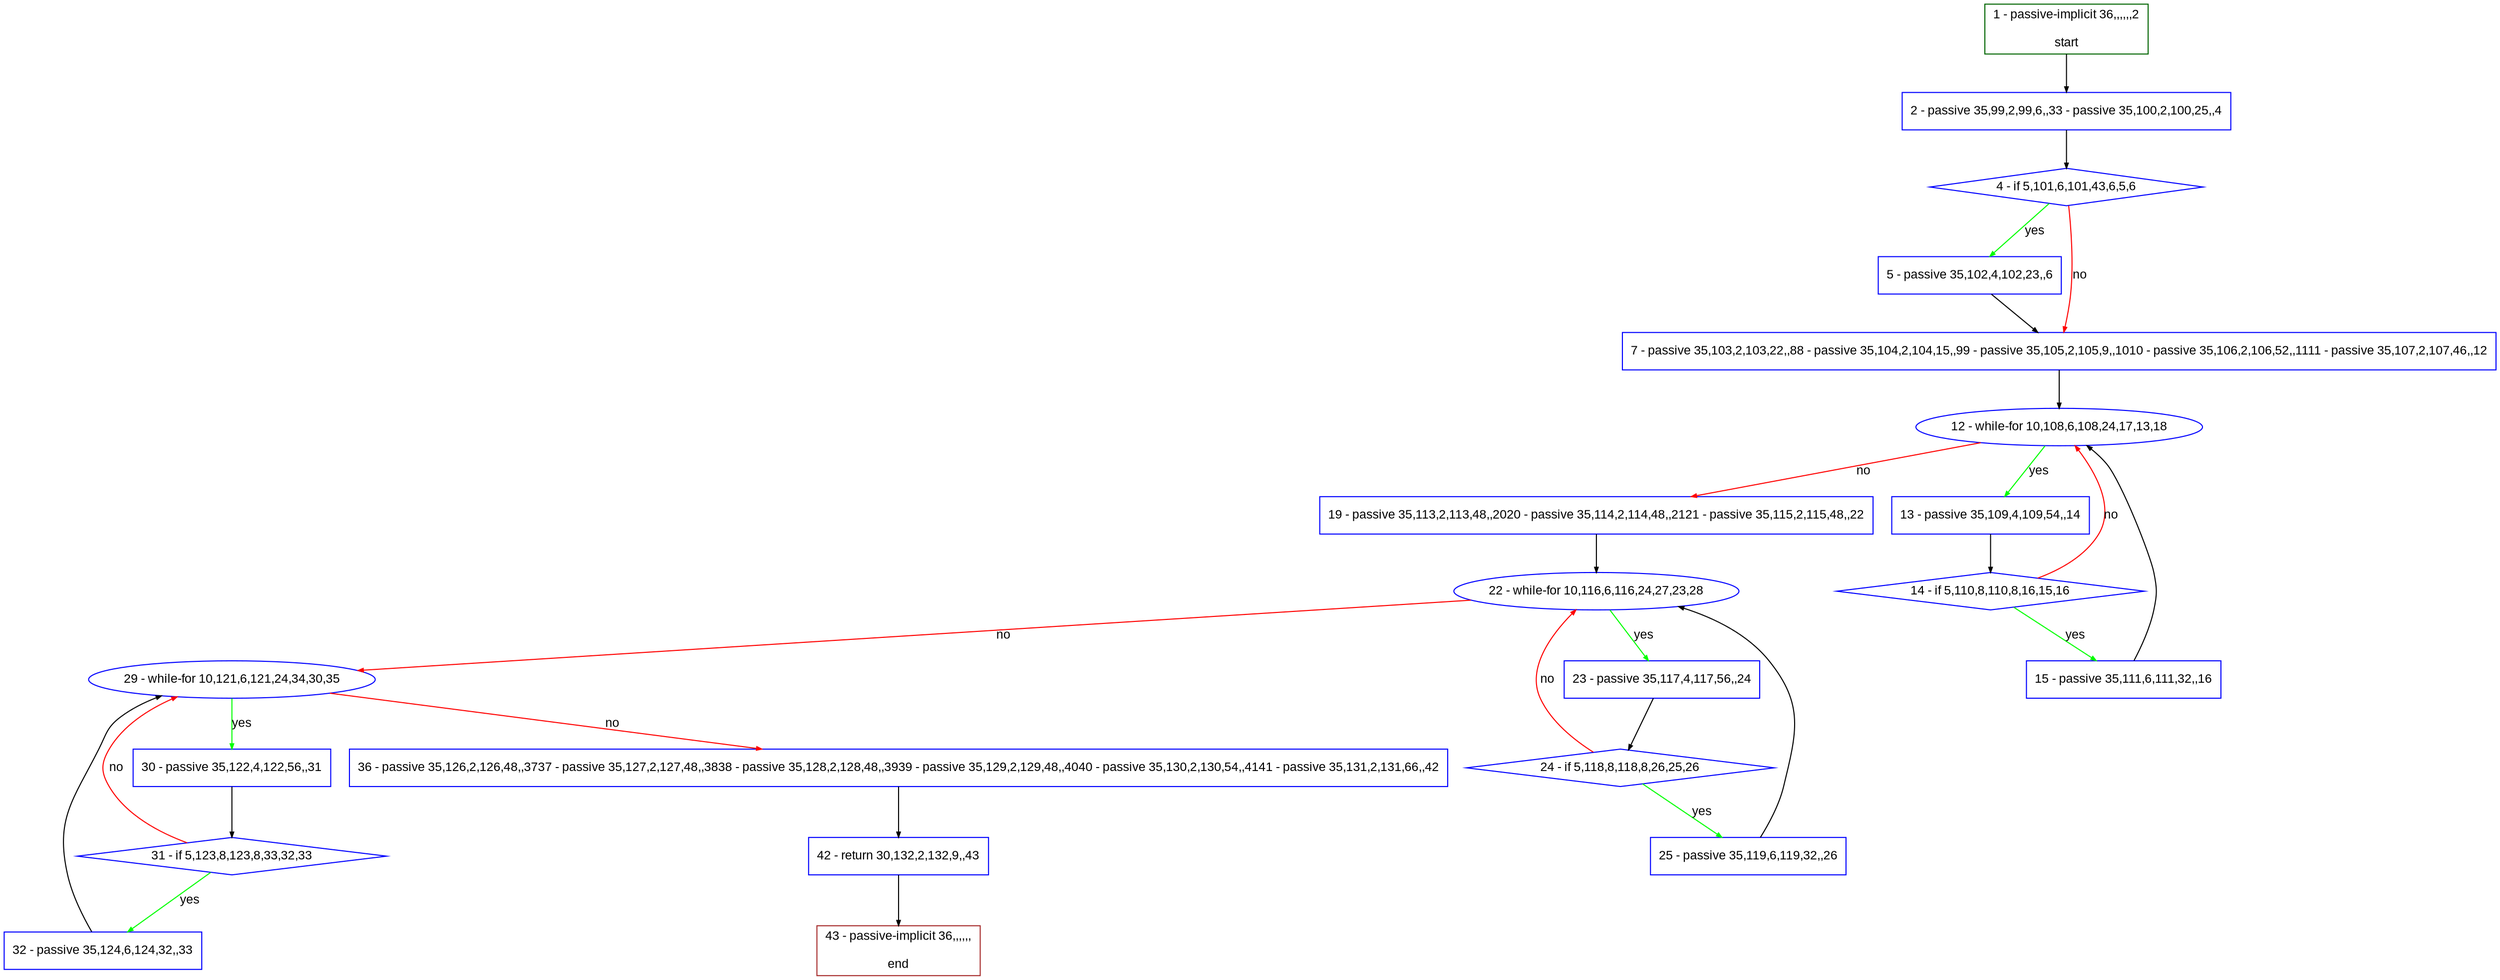 digraph "" {
  graph [pack="true", label="", fontsize="12", packmode="clust", fontname="Arial", fillcolor="#FFFFCC", bgcolor="white", style="rounded,filled", compound="true"];
  node [node_initialized="no", label="", color="grey", fontsize="12", fillcolor="white", fontname="Arial", style="filled", shape="rectangle", compound="true", fixedsize="false"];
  edge [fontcolor="black", arrowhead="normal", arrowtail="none", arrowsize="0.5", ltail="", label="", color="black", fontsize="12", lhead="", fontname="Arial", dir="forward", compound="true"];
  __N1 [label="2 - passive 35,99,2,99,6,,33 - passive 35,100,2,100,25,,4", color="#0000ff", fillcolor="#ffffff", style="filled", shape="box"];
  __N2 [label="1 - passive-implicit 36,,,,,,2\n\nstart", color="#006400", fillcolor="#ffffff", style="filled", shape="box"];
  __N3 [label="4 - if 5,101,6,101,43,6,5,6", color="#0000ff", fillcolor="#ffffff", style="filled", shape="diamond"];
  __N4 [label="5 - passive 35,102,4,102,23,,6", color="#0000ff", fillcolor="#ffffff", style="filled", shape="box"];
  __N5 [label="7 - passive 35,103,2,103,22,,88 - passive 35,104,2,104,15,,99 - passive 35,105,2,105,9,,1010 - passive 35,106,2,106,52,,1111 - passive 35,107,2,107,46,,12", color="#0000ff", fillcolor="#ffffff", style="filled", shape="box"];
  __N6 [label="12 - while-for 10,108,6,108,24,17,13,18", color="#0000ff", fillcolor="#ffffff", style="filled", shape="oval"];
  __N7 [label="13 - passive 35,109,4,109,54,,14", color="#0000ff", fillcolor="#ffffff", style="filled", shape="box"];
  __N8 [label="19 - passive 35,113,2,113,48,,2020 - passive 35,114,2,114,48,,2121 - passive 35,115,2,115,48,,22", color="#0000ff", fillcolor="#ffffff", style="filled", shape="box"];
  __N9 [label="14 - if 5,110,8,110,8,16,15,16", color="#0000ff", fillcolor="#ffffff", style="filled", shape="diamond"];
  __N10 [label="15 - passive 35,111,6,111,32,,16", color="#0000ff", fillcolor="#ffffff", style="filled", shape="box"];
  __N11 [label="22 - while-for 10,116,6,116,24,27,23,28", color="#0000ff", fillcolor="#ffffff", style="filled", shape="oval"];
  __N12 [label="23 - passive 35,117,4,117,56,,24", color="#0000ff", fillcolor="#ffffff", style="filled", shape="box"];
  __N13 [label="29 - while-for 10,121,6,121,24,34,30,35", color="#0000ff", fillcolor="#ffffff", style="filled", shape="oval"];
  __N14 [label="24 - if 5,118,8,118,8,26,25,26", color="#0000ff", fillcolor="#ffffff", style="filled", shape="diamond"];
  __N15 [label="25 - passive 35,119,6,119,32,,26", color="#0000ff", fillcolor="#ffffff", style="filled", shape="box"];
  __N16 [label="30 - passive 35,122,4,122,56,,31", color="#0000ff", fillcolor="#ffffff", style="filled", shape="box"];
  __N17 [label="36 - passive 35,126,2,126,48,,3737 - passive 35,127,2,127,48,,3838 - passive 35,128,2,128,48,,3939 - passive 35,129,2,129,48,,4040 - passive 35,130,2,130,54,,4141 - passive 35,131,2,131,66,,42", color="#0000ff", fillcolor="#ffffff", style="filled", shape="box"];
  __N18 [label="31 - if 5,123,8,123,8,33,32,33", color="#0000ff", fillcolor="#ffffff", style="filled", shape="diamond"];
  __N19 [label="32 - passive 35,124,6,124,32,,33", color="#0000ff", fillcolor="#ffffff", style="filled", shape="box"];
  __N20 [label="42 - return 30,132,2,132,9,,43", color="#0000ff", fillcolor="#ffffff", style="filled", shape="box"];
  __N21 [label="43 - passive-implicit 36,,,,,,\n\nend", color="#a52a2a", fillcolor="#ffffff", style="filled", shape="box"];
  __N2 -> __N1 [arrowhead="normal", arrowtail="none", color="#000000", label="", dir="forward"];
  __N1 -> __N3 [arrowhead="normal", arrowtail="none", color="#000000", label="", dir="forward"];
  __N3 -> __N4 [arrowhead="normal", arrowtail="none", color="#00ff00", label="yes", dir="forward"];
  __N3 -> __N5 [arrowhead="normal", arrowtail="none", color="#ff0000", label="no", dir="forward"];
  __N4 -> __N5 [arrowhead="normal", arrowtail="none", color="#000000", label="", dir="forward"];
  __N5 -> __N6 [arrowhead="normal", arrowtail="none", color="#000000", label="", dir="forward"];
  __N6 -> __N7 [arrowhead="normal", arrowtail="none", color="#00ff00", label="yes", dir="forward"];
  __N6 -> __N8 [arrowhead="normal", arrowtail="none", color="#ff0000", label="no", dir="forward"];
  __N7 -> __N9 [arrowhead="normal", arrowtail="none", color="#000000", label="", dir="forward"];
  __N9 -> __N6 [arrowhead="normal", arrowtail="none", color="#ff0000", label="no", dir="forward"];
  __N9 -> __N10 [arrowhead="normal", arrowtail="none", color="#00ff00", label="yes", dir="forward"];
  __N10 -> __N6 [arrowhead="normal", arrowtail="none", color="#000000", label="", dir="forward"];
  __N8 -> __N11 [arrowhead="normal", arrowtail="none", color="#000000", label="", dir="forward"];
  __N11 -> __N12 [arrowhead="normal", arrowtail="none", color="#00ff00", label="yes", dir="forward"];
  __N11 -> __N13 [arrowhead="normal", arrowtail="none", color="#ff0000", label="no", dir="forward"];
  __N12 -> __N14 [arrowhead="normal", arrowtail="none", color="#000000", label="", dir="forward"];
  __N14 -> __N11 [arrowhead="normal", arrowtail="none", color="#ff0000", label="no", dir="forward"];
  __N14 -> __N15 [arrowhead="normal", arrowtail="none", color="#00ff00", label="yes", dir="forward"];
  __N15 -> __N11 [arrowhead="normal", arrowtail="none", color="#000000", label="", dir="forward"];
  __N13 -> __N16 [arrowhead="normal", arrowtail="none", color="#00ff00", label="yes", dir="forward"];
  __N13 -> __N17 [arrowhead="normal", arrowtail="none", color="#ff0000", label="no", dir="forward"];
  __N16 -> __N18 [arrowhead="normal", arrowtail="none", color="#000000", label="", dir="forward"];
  __N18 -> __N13 [arrowhead="normal", arrowtail="none", color="#ff0000", label="no", dir="forward"];
  __N18 -> __N19 [arrowhead="normal", arrowtail="none", color="#00ff00", label="yes", dir="forward"];
  __N19 -> __N13 [arrowhead="normal", arrowtail="none", color="#000000", label="", dir="forward"];
  __N17 -> __N20 [arrowhead="normal", arrowtail="none", color="#000000", label="", dir="forward"];
  __N20 -> __N21 [arrowhead="normal", arrowtail="none", color="#000000", label="", dir="forward"];
}
